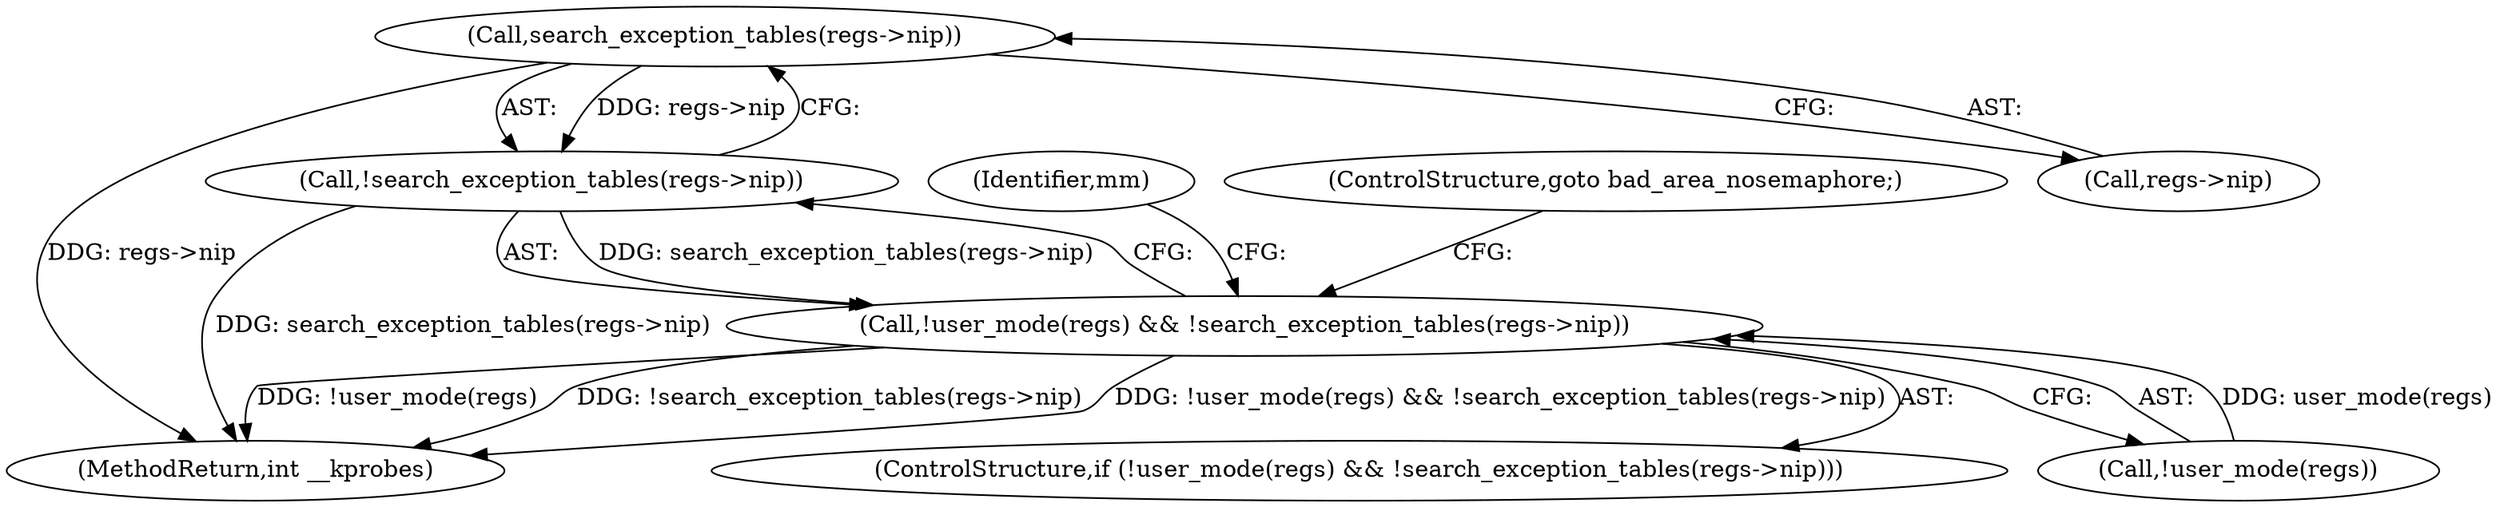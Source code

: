 digraph "0_linux_a8b0ca17b80e92faab46ee7179ba9e99ccb61233_20@pointer" {
"1000235" [label="(Call,search_exception_tables(regs->nip))"];
"1000234" [label="(Call,!search_exception_tables(regs->nip))"];
"1000230" [label="(Call,!user_mode(regs) && !search_exception_tables(regs->nip))"];
"1000554" [label="(MethodReturn,int __kprobes)"];
"1000243" [label="(Identifier,mm)"];
"1000229" [label="(ControlStructure,if (!user_mode(regs) && !search_exception_tables(regs->nip)))"];
"1000230" [label="(Call,!user_mode(regs) && !search_exception_tables(regs->nip))"];
"1000236" [label="(Call,regs->nip)"];
"1000239" [label="(ControlStructure,goto bad_area_nosemaphore;)"];
"1000235" [label="(Call,search_exception_tables(regs->nip))"];
"1000234" [label="(Call,!search_exception_tables(regs->nip))"];
"1000231" [label="(Call,!user_mode(regs))"];
"1000235" -> "1000234"  [label="AST: "];
"1000235" -> "1000236"  [label="CFG: "];
"1000236" -> "1000235"  [label="AST: "];
"1000234" -> "1000235"  [label="CFG: "];
"1000235" -> "1000554"  [label="DDG: regs->nip"];
"1000235" -> "1000234"  [label="DDG: regs->nip"];
"1000234" -> "1000230"  [label="AST: "];
"1000230" -> "1000234"  [label="CFG: "];
"1000234" -> "1000554"  [label="DDG: search_exception_tables(regs->nip)"];
"1000234" -> "1000230"  [label="DDG: search_exception_tables(regs->nip)"];
"1000230" -> "1000229"  [label="AST: "];
"1000230" -> "1000231"  [label="CFG: "];
"1000231" -> "1000230"  [label="AST: "];
"1000239" -> "1000230"  [label="CFG: "];
"1000243" -> "1000230"  [label="CFG: "];
"1000230" -> "1000554"  [label="DDG: !user_mode(regs)"];
"1000230" -> "1000554"  [label="DDG: !search_exception_tables(regs->nip)"];
"1000230" -> "1000554"  [label="DDG: !user_mode(regs) && !search_exception_tables(regs->nip)"];
"1000231" -> "1000230"  [label="DDG: user_mode(regs)"];
}
